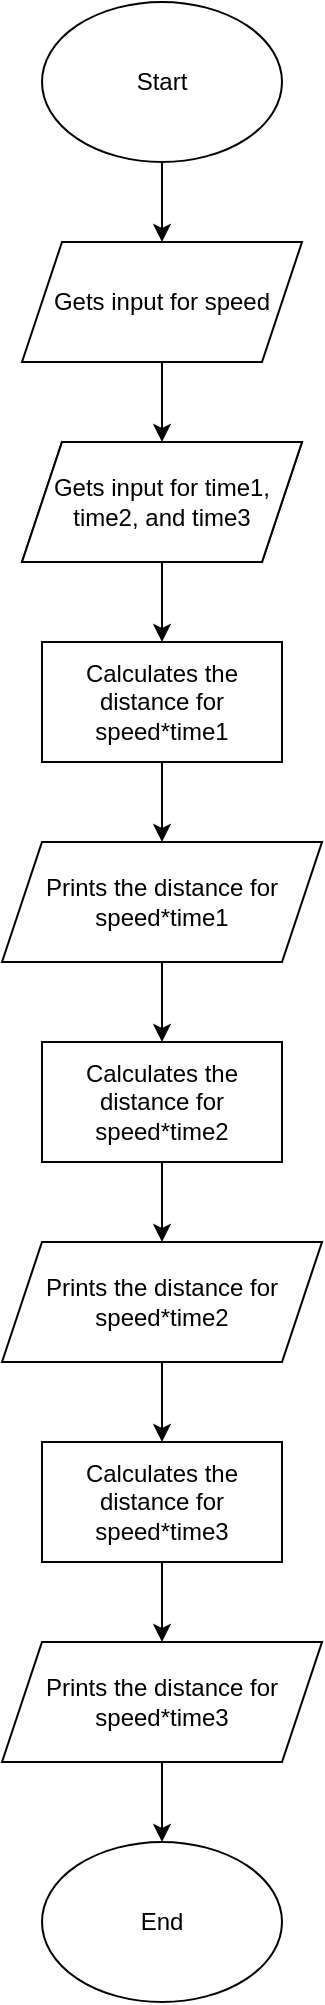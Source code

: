 <mxfile version="20.3.0" type="device"><diagram id="EQvC4JJET0KF-83WMEaG" name="Page-1"><mxGraphModel dx="1457" dy="762" grid="1" gridSize="10" guides="1" tooltips="1" connect="1" arrows="1" fold="1" page="1" pageScale="1" pageWidth="850" pageHeight="1100" math="0" shadow="0"><root><mxCell id="0"/><mxCell id="1" parent="0"/><mxCell id="jWRHDZyhL8vYejoGYWK2-12" value="" style="edgeStyle=orthogonalEdgeStyle;rounded=0;orthogonalLoop=1;jettySize=auto;html=1;" parent="1" source="jWRHDZyhL8vYejoGYWK2-1" target="jWRHDZyhL8vYejoGYWK2-4" edge="1"><mxGeometry relative="1" as="geometry"/></mxCell><mxCell id="jWRHDZyhL8vYejoGYWK2-1" value="Start" style="ellipse;whiteSpace=wrap;html=1;" parent="1" vertex="1"><mxGeometry x="360" width="120" height="80" as="geometry"/></mxCell><mxCell id="jWRHDZyhL8vYejoGYWK2-13" value="" style="edgeStyle=orthogonalEdgeStyle;rounded=0;orthogonalLoop=1;jettySize=auto;html=1;" parent="1" source="jWRHDZyhL8vYejoGYWK2-4" target="jWRHDZyhL8vYejoGYWK2-6" edge="1"><mxGeometry relative="1" as="geometry"/></mxCell><mxCell id="jWRHDZyhL8vYejoGYWK2-4" value="Gets input for speed" style="shape=parallelogram;perimeter=parallelogramPerimeter;whiteSpace=wrap;html=1;fixedSize=1;" parent="1" vertex="1"><mxGeometry x="350" y="120" width="140" height="60" as="geometry"/></mxCell><mxCell id="jWRHDZyhL8vYejoGYWK2-5" value="Gets input for time 1" style="shape=parallelogram;perimeter=parallelogramPerimeter;whiteSpace=wrap;html=1;fixedSize=1;" parent="1" vertex="1"><mxGeometry x="350" y="220" width="140" height="60" as="geometry"/></mxCell><mxCell id="Reryvw1b6BfgHmagT4KO-7" value="" style="edgeStyle=orthogonalEdgeStyle;rounded=0;orthogonalLoop=1;jettySize=auto;html=1;" edge="1" parent="1" source="jWRHDZyhL8vYejoGYWK2-6" target="Reryvw1b6BfgHmagT4KO-1"><mxGeometry relative="1" as="geometry"/></mxCell><mxCell id="jWRHDZyhL8vYejoGYWK2-6" value="Gets input for time1, time2, and time3" style="shape=parallelogram;perimeter=parallelogramPerimeter;whiteSpace=wrap;html=1;fixedSize=1;" parent="1" vertex="1"><mxGeometry x="350" y="220" width="140" height="60" as="geometry"/></mxCell><mxCell id="Reryvw1b6BfgHmagT4KO-9" value="" style="edgeStyle=orthogonalEdgeStyle;rounded=0;orthogonalLoop=1;jettySize=auto;html=1;" edge="1" parent="1" source="jWRHDZyhL8vYejoGYWK2-11" target="Reryvw1b6BfgHmagT4KO-3"><mxGeometry relative="1" as="geometry"/></mxCell><mxCell id="jWRHDZyhL8vYejoGYWK2-11" value="Prints the distance for speed*time1" style="shape=parallelogram;perimeter=parallelogramPerimeter;whiteSpace=wrap;html=1;fixedSize=1;" parent="1" vertex="1"><mxGeometry x="340" y="420" width="160" height="60" as="geometry"/></mxCell><mxCell id="jWRHDZyhL8vYejoGYWK2-19" value="End" style="ellipse;whiteSpace=wrap;html=1;" parent="1" vertex="1"><mxGeometry x="360" y="920" width="120" height="80" as="geometry"/></mxCell><mxCell id="Reryvw1b6BfgHmagT4KO-8" value="" style="edgeStyle=orthogonalEdgeStyle;rounded=0;orthogonalLoop=1;jettySize=auto;html=1;" edge="1" parent="1" source="Reryvw1b6BfgHmagT4KO-1" target="jWRHDZyhL8vYejoGYWK2-11"><mxGeometry relative="1" as="geometry"/></mxCell><mxCell id="Reryvw1b6BfgHmagT4KO-1" value="Calculates the distance for speed*time1" style="rounded=0;whiteSpace=wrap;html=1;" vertex="1" parent="1"><mxGeometry x="360" y="320" width="120" height="60" as="geometry"/></mxCell><mxCell id="Reryvw1b6BfgHmagT4KO-10" value="" style="edgeStyle=orthogonalEdgeStyle;rounded=0;orthogonalLoop=1;jettySize=auto;html=1;" edge="1" parent="1" source="Reryvw1b6BfgHmagT4KO-3" target="Reryvw1b6BfgHmagT4KO-4"><mxGeometry relative="1" as="geometry"/></mxCell><mxCell id="Reryvw1b6BfgHmagT4KO-3" value="Calculates the distance for speed*time2" style="rounded=0;whiteSpace=wrap;html=1;" vertex="1" parent="1"><mxGeometry x="360" y="520" width="120" height="60" as="geometry"/></mxCell><mxCell id="Reryvw1b6BfgHmagT4KO-11" value="" style="edgeStyle=orthogonalEdgeStyle;rounded=0;orthogonalLoop=1;jettySize=auto;html=1;" edge="1" parent="1" source="Reryvw1b6BfgHmagT4KO-4" target="Reryvw1b6BfgHmagT4KO-5"><mxGeometry relative="1" as="geometry"/></mxCell><mxCell id="Reryvw1b6BfgHmagT4KO-4" value="Prints the distance for speed*time2" style="shape=parallelogram;perimeter=parallelogramPerimeter;whiteSpace=wrap;html=1;fixedSize=1;" vertex="1" parent="1"><mxGeometry x="340" y="620" width="160" height="60" as="geometry"/></mxCell><mxCell id="Reryvw1b6BfgHmagT4KO-12" value="" style="edgeStyle=orthogonalEdgeStyle;rounded=0;orthogonalLoop=1;jettySize=auto;html=1;" edge="1" parent="1" source="Reryvw1b6BfgHmagT4KO-5" target="Reryvw1b6BfgHmagT4KO-6"><mxGeometry relative="1" as="geometry"/></mxCell><mxCell id="Reryvw1b6BfgHmagT4KO-5" value="Calculates the distance for speed*time3" style="rounded=0;whiteSpace=wrap;html=1;" vertex="1" parent="1"><mxGeometry x="360" y="720" width="120" height="60" as="geometry"/></mxCell><mxCell id="Reryvw1b6BfgHmagT4KO-13" value="" style="edgeStyle=orthogonalEdgeStyle;rounded=0;orthogonalLoop=1;jettySize=auto;html=1;" edge="1" parent="1" source="Reryvw1b6BfgHmagT4KO-6" target="jWRHDZyhL8vYejoGYWK2-19"><mxGeometry relative="1" as="geometry"/></mxCell><mxCell id="Reryvw1b6BfgHmagT4KO-6" value="Prints the distance for speed*time3" style="shape=parallelogram;perimeter=parallelogramPerimeter;whiteSpace=wrap;html=1;fixedSize=1;" vertex="1" parent="1"><mxGeometry x="340" y="820" width="160" height="60" as="geometry"/></mxCell></root></mxGraphModel></diagram></mxfile>
